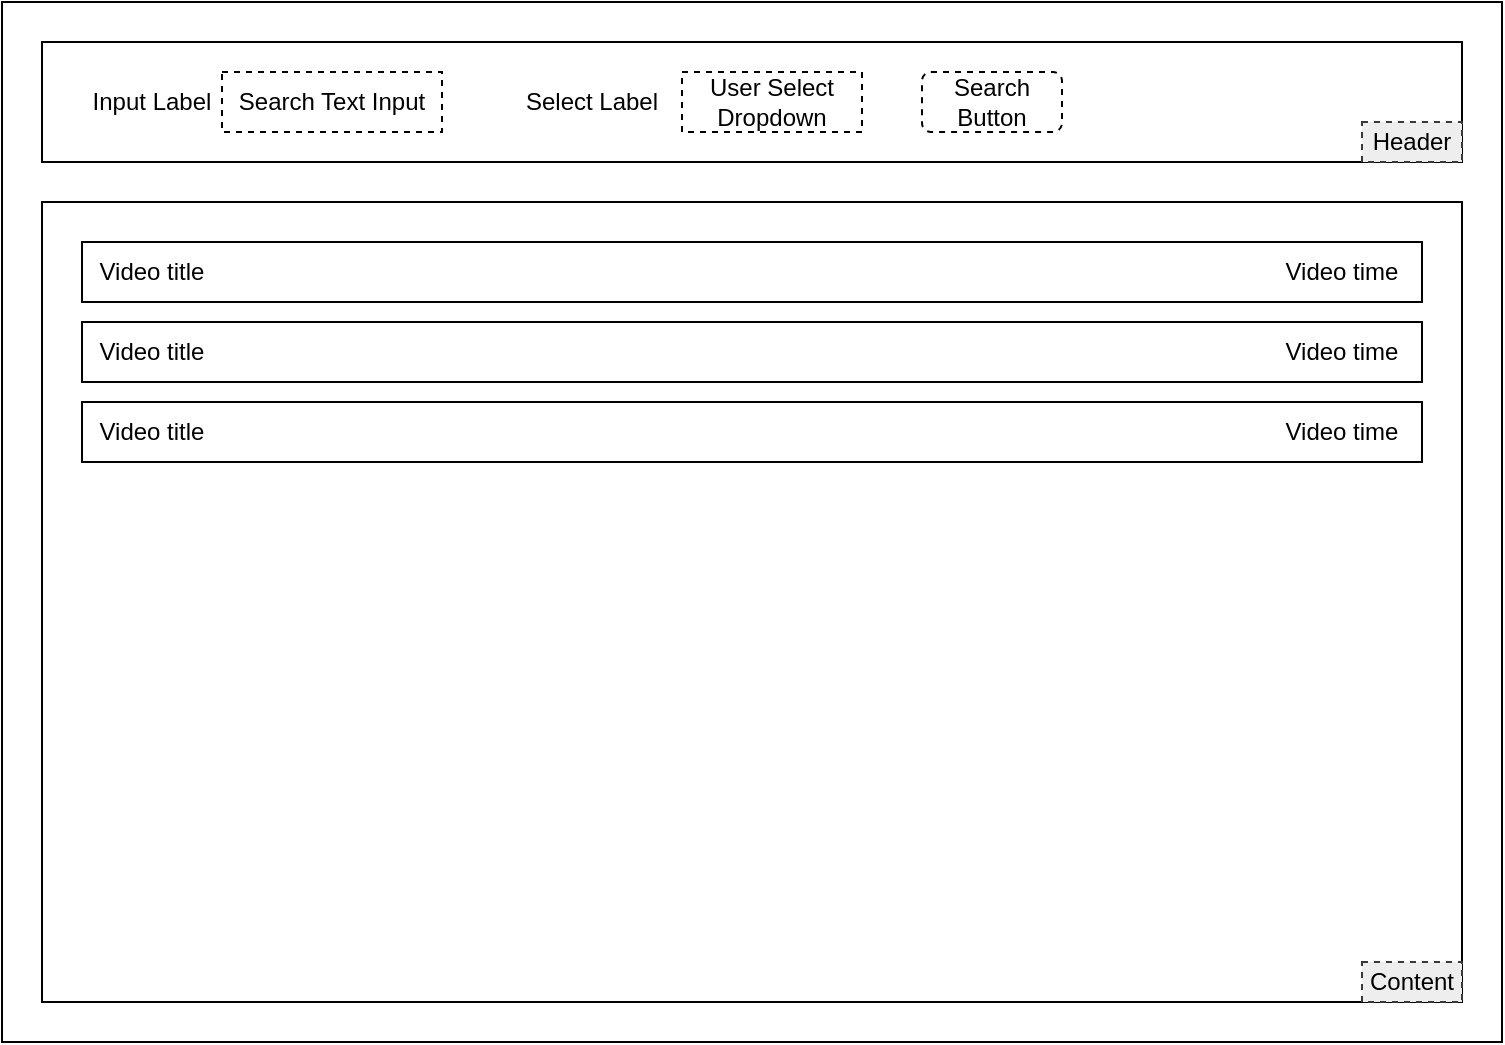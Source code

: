 <mxfile version="10.8.0"><diagram id="hIj7nORwR66pFvxB0aFY" name="Page-1"><mxGraphModel dx="1398" dy="773" grid="1" gridSize="10" guides="1" tooltips="1" connect="1" arrows="1" fold="1" page="1" pageScale="1" pageWidth="850" pageHeight="1100" math="0" shadow="0"><root><mxCell id="0"/><mxCell id="1" parent="0"/><mxCell id="YlfpX0CD62NzJlKtuxQ0-2" value="" style="rounded=0;whiteSpace=wrap;html=1;" vertex="1" parent="1"><mxGeometry x="40" y="40" width="750" height="520" as="geometry"/></mxCell><mxCell id="YlfpX0CD62NzJlKtuxQ0-3" value="" style="rounded=0;whiteSpace=wrap;html=1;glass=0;" vertex="1" parent="1"><mxGeometry x="60" y="60" width="710" height="60" as="geometry"/></mxCell><mxCell id="YlfpX0CD62NzJlKtuxQ0-4" value="" style="rounded=0;whiteSpace=wrap;html=1;" vertex="1" parent="1"><mxGeometry x="60" y="140" width="710" height="400" as="geometry"/></mxCell><mxCell id="YlfpX0CD62NzJlKtuxQ0-8" value="Search Text Input" style="rounded=0;whiteSpace=wrap;html=1;dashed=1;" vertex="1" parent="1"><mxGeometry x="150" y="75" width="110" height="30" as="geometry"/></mxCell><mxCell id="YlfpX0CD62NzJlKtuxQ0-9" value="Input Label" style="text;html=1;strokeColor=none;fillColor=none;align=center;verticalAlign=middle;whiteSpace=wrap;rounded=0;dashed=1;dashPattern=1 1;" vertex="1" parent="1"><mxGeometry x="70" y="80" width="90" height="20" as="geometry"/></mxCell><mxCell id="YlfpX0CD62NzJlKtuxQ0-10" value="User Select Dropdown&lt;br&gt;" style="rounded=0;whiteSpace=wrap;html=1;dashed=1;glass=0;comic=0;shadow=0;" vertex="1" parent="1"><mxGeometry x="380" y="75" width="90" height="30" as="geometry"/></mxCell><mxCell id="YlfpX0CD62NzJlKtuxQ0-11" value="Select Label" style="text;html=1;strokeColor=none;fillColor=none;align=center;verticalAlign=middle;whiteSpace=wrap;rounded=0;dashed=1;" vertex="1" parent="1"><mxGeometry x="300" y="80" width="70" height="20" as="geometry"/></mxCell><mxCell id="YlfpX0CD62NzJlKtuxQ0-12" value="Search&lt;br&gt;Button&lt;br&gt;" style="rounded=1;whiteSpace=wrap;html=1;dashed=1;" vertex="1" parent="1"><mxGeometry x="500" y="75" width="70" height="30" as="geometry"/></mxCell><mxCell id="YlfpX0CD62NzJlKtuxQ0-13" value="" style="rounded=0;whiteSpace=wrap;html=1;" vertex="1" parent="1"><mxGeometry x="80" y="160" width="670" height="30" as="geometry"/></mxCell><mxCell id="YlfpX0CD62NzJlKtuxQ0-15" value="Video title" style="text;html=1;strokeColor=none;fillColor=none;align=center;verticalAlign=middle;whiteSpace=wrap;rounded=0;" vertex="1" parent="1"><mxGeometry x="85" y="165" width="60" height="20" as="geometry"/></mxCell><mxCell id="YlfpX0CD62NzJlKtuxQ0-16" value="Video time" style="text;html=1;strokeColor=none;fillColor=none;align=center;verticalAlign=middle;whiteSpace=wrap;rounded=0;" vertex="1" parent="1"><mxGeometry x="680" y="165" width="60" height="20" as="geometry"/></mxCell><mxCell id="YlfpX0CD62NzJlKtuxQ0-17" value="" style="rounded=0;whiteSpace=wrap;html=1;" vertex="1" parent="1"><mxGeometry x="80" y="200" width="670" height="30" as="geometry"/></mxCell><mxCell id="YlfpX0CD62NzJlKtuxQ0-18" value="Video title" style="text;html=1;strokeColor=none;fillColor=none;align=center;verticalAlign=middle;whiteSpace=wrap;rounded=0;" vertex="1" parent="1"><mxGeometry x="85" y="205" width="60" height="20" as="geometry"/></mxCell><mxCell id="YlfpX0CD62NzJlKtuxQ0-19" value="Video time" style="text;html=1;strokeColor=none;fillColor=none;align=center;verticalAlign=middle;whiteSpace=wrap;rounded=0;" vertex="1" parent="1"><mxGeometry x="680" y="205" width="60" height="20" as="geometry"/></mxCell><mxCell id="YlfpX0CD62NzJlKtuxQ0-20" value="" style="rounded=0;whiteSpace=wrap;html=1;" vertex="1" parent="1"><mxGeometry x="80" y="240" width="670" height="30" as="geometry"/></mxCell><mxCell id="YlfpX0CD62NzJlKtuxQ0-21" value="Video title" style="text;html=1;strokeColor=none;fillColor=none;align=center;verticalAlign=middle;whiteSpace=wrap;rounded=0;" vertex="1" parent="1"><mxGeometry x="85" y="245" width="60" height="20" as="geometry"/></mxCell><mxCell id="YlfpX0CD62NzJlKtuxQ0-22" value="Video time" style="text;html=1;strokeColor=none;fillColor=none;align=center;verticalAlign=middle;whiteSpace=wrap;rounded=0;" vertex="1" parent="1"><mxGeometry x="680" y="245" width="60" height="20" as="geometry"/></mxCell><mxCell id="YlfpX0CD62NzJlKtuxQ0-23" value="&lt;font color=&quot;#000000&quot;&gt;Header&lt;/font&gt;" style="text;html=1;align=center;verticalAlign=middle;whiteSpace=wrap;rounded=0;shadow=0;glass=0;comic=0;strokeWidth=1;perimeterSpacing=0;dashed=1;fillColor=#eeeeee;strokeColor=#36393d;" vertex="1" parent="1"><mxGeometry x="720" y="100" width="50" height="20" as="geometry"/></mxCell><mxCell id="YlfpX0CD62NzJlKtuxQ0-25" value="&lt;font color=&quot;#000000&quot;&gt;Content&lt;/font&gt;" style="text;html=1;strokeColor=#36393d;fillColor=#eeeeee;align=center;verticalAlign=middle;whiteSpace=wrap;rounded=0;shadow=0;glass=0;comic=0;strokeWidth=1;perimeterSpacing=0;dashed=1;" vertex="1" parent="1"><mxGeometry x="720" y="520" width="50" height="20" as="geometry"/></mxCell></root></mxGraphModel></diagram></mxfile>